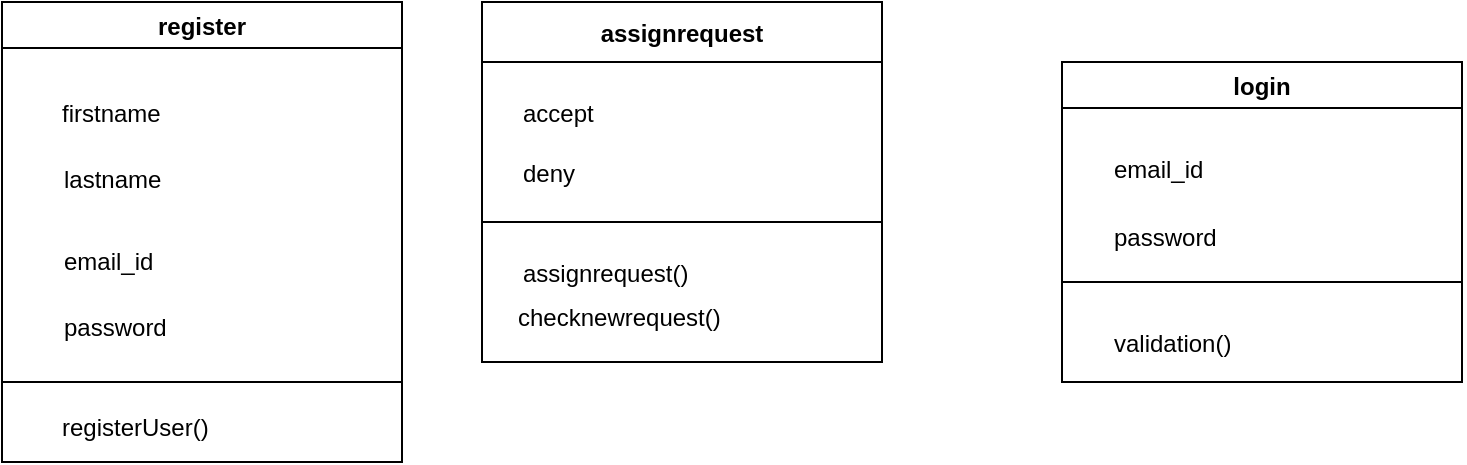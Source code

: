 <mxfile version="16.5.1" type="device"><diagram id="C5RBs43oDa-KdzZeNtuy" name="Page-1"><mxGraphModel dx="1038" dy="660" grid="1" gridSize="10" guides="1" tooltips="1" connect="1" arrows="1" fold="1" page="1" pageScale="1" pageWidth="827" pageHeight="1169" math="0" shadow="0"><root><mxCell id="WIyWlLk6GJQsqaUBKTNV-0"/><mxCell id="WIyWlLk6GJQsqaUBKTNV-1" parent="WIyWlLk6GJQsqaUBKTNV-0"/><mxCell id="ux_ChrM_bu3ap9-uoVFb-0" value="login" style="swimlane;" parent="WIyWlLk6GJQsqaUBKTNV-1" vertex="1"><mxGeometry x="570" y="80" width="200" height="160" as="geometry"/></mxCell><mxCell id="ux_ChrM_bu3ap9-uoVFb-10" value="email_id" style="text;strokeColor=none;fillColor=none;align=left;verticalAlign=middle;spacingLeft=4;spacingRight=4;overflow=hidden;points=[[0,0.5],[1,0.5]];portConstraint=eastwest;rotatable=0;" parent="ux_ChrM_bu3ap9-uoVFb-0" vertex="1"><mxGeometry x="20" y="38" width="110" height="30" as="geometry"/></mxCell><mxCell id="ux_ChrM_bu3ap9-uoVFb-14" value="password" style="text;strokeColor=none;fillColor=none;align=left;verticalAlign=middle;spacingLeft=4;spacingRight=4;overflow=hidden;points=[[0,0.5],[1,0.5]];portConstraint=eastwest;rotatable=0;" parent="ux_ChrM_bu3ap9-uoVFb-0" vertex="1"><mxGeometry x="20" y="72" width="110" height="30" as="geometry"/></mxCell><mxCell id="VIjWBDoufyDAJbQSPd3P-3" value="validation()" style="text;strokeColor=none;fillColor=none;align=left;verticalAlign=middle;spacingLeft=4;spacingRight=4;overflow=hidden;points=[[0,0.5],[1,0.5]];portConstraint=eastwest;rotatable=0;" parent="ux_ChrM_bu3ap9-uoVFb-0" vertex="1"><mxGeometry x="20" y="125" width="110" height="30" as="geometry"/></mxCell><mxCell id="VIjWBDoufyDAJbQSPd3P-2" value="" style="endArrow=none;html=1;rounded=0;" parent="ux_ChrM_bu3ap9-uoVFb-0" edge="1"><mxGeometry width="50" height="50" relative="1" as="geometry"><mxPoint y="110" as="sourcePoint"/><mxPoint x="200" y="110" as="targetPoint"/></mxGeometry></mxCell><mxCell id="iPcBIw3IaXngAPwADsL5-0" value="register" style="swimlane;" parent="WIyWlLk6GJQsqaUBKTNV-1" vertex="1"><mxGeometry x="40" y="50" width="200" height="230" as="geometry"/></mxCell><mxCell id="iPcBIw3IaXngAPwADsL5-1" value="lastname" style="text;strokeColor=none;fillColor=none;align=left;verticalAlign=middle;spacingLeft=4;spacingRight=4;overflow=hidden;points=[[0,0.5],[1,0.5]];portConstraint=eastwest;rotatable=0;" parent="iPcBIw3IaXngAPwADsL5-0" vertex="1"><mxGeometry x="25" y="73" width="110" height="30" as="geometry"/></mxCell><mxCell id="iPcBIw3IaXngAPwADsL5-2" value="password" style="text;strokeColor=none;fillColor=none;align=left;verticalAlign=middle;spacingLeft=4;spacingRight=4;overflow=hidden;points=[[0,0.5],[1,0.5]];portConstraint=eastwest;rotatable=0;" parent="iPcBIw3IaXngAPwADsL5-0" vertex="1"><mxGeometry x="25" y="147" width="110" height="30" as="geometry"/></mxCell><mxCell id="iPcBIw3IaXngAPwADsL5-3" value="email_id" style="text;strokeColor=none;fillColor=none;align=left;verticalAlign=middle;spacingLeft=4;spacingRight=4;overflow=hidden;points=[[0,0.5],[1,0.5]];portConstraint=eastwest;rotatable=0;" parent="iPcBIw3IaXngAPwADsL5-0" vertex="1"><mxGeometry x="25" y="114" width="110" height="30" as="geometry"/></mxCell><mxCell id="iPcBIw3IaXngAPwADsL5-5" value="firstname" style="text;strokeColor=none;fillColor=none;align=left;verticalAlign=middle;spacingLeft=4;spacingRight=4;overflow=hidden;points=[[0,0.5],[1,0.5]];portConstraint=eastwest;rotatable=0;" parent="iPcBIw3IaXngAPwADsL5-0" vertex="1"><mxGeometry x="24" y="40" width="110" height="30" as="geometry"/></mxCell><mxCell id="VIjWBDoufyDAJbQSPd3P-1" value="registerUser()" style="text;strokeColor=none;fillColor=none;align=left;verticalAlign=middle;spacingLeft=4;spacingRight=4;overflow=hidden;points=[[0,0.5],[1,0.5]];portConstraint=eastwest;rotatable=0;" parent="iPcBIw3IaXngAPwADsL5-0" vertex="1"><mxGeometry x="24" y="197" width="110" height="30" as="geometry"/></mxCell><mxCell id="VIjWBDoufyDAJbQSPd3P-0" value="" style="endArrow=none;html=1;rounded=0;" parent="WIyWlLk6GJQsqaUBKTNV-1" edge="1"><mxGeometry width="50" height="50" relative="1" as="geometry"><mxPoint x="40" y="240" as="sourcePoint"/><mxPoint x="240" y="240" as="targetPoint"/></mxGeometry></mxCell><mxCell id="VIjWBDoufyDAJbQSPd3P-7" value="assignrequest" style="swimlane;startSize=30;" parent="WIyWlLk6GJQsqaUBKTNV-1" vertex="1"><mxGeometry x="280" y="50" width="200" height="180" as="geometry"/></mxCell><mxCell id="VIjWBDoufyDAJbQSPd3P-16" value="accept" style="text;strokeColor=none;fillColor=none;align=left;verticalAlign=middle;spacingLeft=4;spacingRight=4;overflow=hidden;points=[[0,0.5],[1,0.5]];portConstraint=eastwest;rotatable=0;" parent="VIjWBDoufyDAJbQSPd3P-7" vertex="1"><mxGeometry x="14.5" y="40" width="80" height="30" as="geometry"/></mxCell><mxCell id="VIjWBDoufyDAJbQSPd3P-17" value="deny" style="text;strokeColor=none;fillColor=none;align=left;verticalAlign=middle;spacingLeft=4;spacingRight=4;overflow=hidden;points=[[0,0.5],[1,0.5]];portConstraint=eastwest;rotatable=0;" parent="VIjWBDoufyDAJbQSPd3P-7" vertex="1"><mxGeometry x="14.5" y="70" width="131" height="30" as="geometry"/></mxCell><mxCell id="VIjWBDoufyDAJbQSPd3P-22" value="assignrequest()" style="text;strokeColor=none;fillColor=none;align=left;verticalAlign=middle;spacingLeft=4;spacingRight=4;overflow=hidden;points=[[0,0.5],[1,0.5]];portConstraint=eastwest;rotatable=0;" parent="VIjWBDoufyDAJbQSPd3P-7" vertex="1"><mxGeometry x="14.5" y="120" width="135.5" height="30" as="geometry"/></mxCell><mxCell id="VIjWBDoufyDAJbQSPd3P-23" value="" style="endArrow=none;html=1;rounded=0;" parent="VIjWBDoufyDAJbQSPd3P-7" edge="1"><mxGeometry width="50" height="50" relative="1" as="geometry"><mxPoint y="110" as="sourcePoint"/><mxPoint x="200" y="110" as="targetPoint"/></mxGeometry></mxCell><mxCell id="w970u0BR_JQrz2WyaufF-1" value="checknewrequest()" style="text;strokeColor=none;fillColor=none;align=left;verticalAlign=middle;spacingLeft=4;spacingRight=4;overflow=hidden;points=[[0,0.5],[1,0.5]];portConstraint=eastwest;rotatable=0;" vertex="1" parent="VIjWBDoufyDAJbQSPd3P-7"><mxGeometry x="12" y="142" width="135.5" height="30" as="geometry"/></mxCell></root></mxGraphModel></diagram></mxfile>